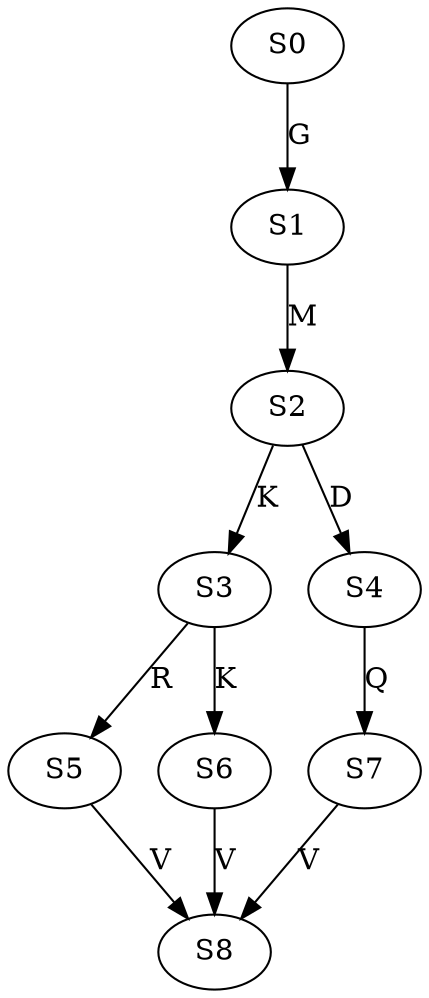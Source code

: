 strict digraph  {
	S0 -> S1 [ label = G ];
	S1 -> S2 [ label = M ];
	S2 -> S3 [ label = K ];
	S2 -> S4 [ label = D ];
	S3 -> S5 [ label = R ];
	S3 -> S6 [ label = K ];
	S4 -> S7 [ label = Q ];
	S5 -> S8 [ label = V ];
	S6 -> S8 [ label = V ];
	S7 -> S8 [ label = V ];
}
